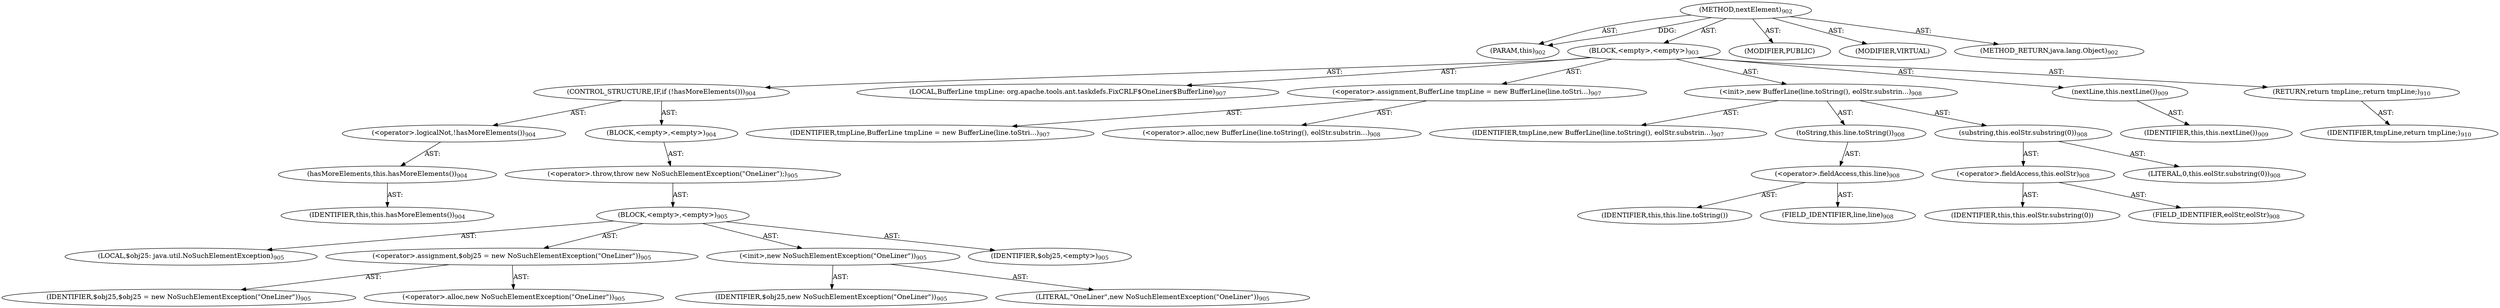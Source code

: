 digraph "nextElement" {  
"111669149718" [label = <(METHOD,nextElement)<SUB>902</SUB>> ]
"115964117002" [label = <(PARAM,this)<SUB>902</SUB>> ]
"25769803946" [label = <(BLOCK,&lt;empty&gt;,&lt;empty&gt;)<SUB>903</SUB>> ]
"47244640377" [label = <(CONTROL_STRUCTURE,IF,if (!hasMoreElements()))<SUB>904</SUB>> ]
"30064771832" [label = <(&lt;operator&gt;.logicalNot,!hasMoreElements())<SUB>904</SUB>> ]
"30064771833" [label = <(hasMoreElements,this.hasMoreElements())<SUB>904</SUB>> ]
"68719476758" [label = <(IDENTIFIER,this,this.hasMoreElements())<SUB>904</SUB>> ]
"25769803947" [label = <(BLOCK,&lt;empty&gt;,&lt;empty&gt;)<SUB>904</SUB>> ]
"30064771834" [label = <(&lt;operator&gt;.throw,throw new NoSuchElementException(&quot;OneLiner&quot;);)<SUB>905</SUB>> ]
"25769803948" [label = <(BLOCK,&lt;empty&gt;,&lt;empty&gt;)<SUB>905</SUB>> ]
"94489280579" [label = <(LOCAL,$obj25: java.util.NoSuchElementException)<SUB>905</SUB>> ]
"30064771835" [label = <(&lt;operator&gt;.assignment,$obj25 = new NoSuchElementException(&quot;OneLiner&quot;))<SUB>905</SUB>> ]
"68719477316" [label = <(IDENTIFIER,$obj25,$obj25 = new NoSuchElementException(&quot;OneLiner&quot;))<SUB>905</SUB>> ]
"30064771836" [label = <(&lt;operator&gt;.alloc,new NoSuchElementException(&quot;OneLiner&quot;))<SUB>905</SUB>> ]
"30064771837" [label = <(&lt;init&gt;,new NoSuchElementException(&quot;OneLiner&quot;))<SUB>905</SUB>> ]
"68719477317" [label = <(IDENTIFIER,$obj25,new NoSuchElementException(&quot;OneLiner&quot;))<SUB>905</SUB>> ]
"90194313355" [label = <(LITERAL,&quot;OneLiner&quot;,new NoSuchElementException(&quot;OneLiner&quot;))<SUB>905</SUB>> ]
"68719477318" [label = <(IDENTIFIER,$obj25,&lt;empty&gt;)<SUB>905</SUB>> ]
"94489280580" [label = <(LOCAL,BufferLine tmpLine: org.apache.tools.ant.taskdefs.FixCRLF$OneLiner$BufferLine)<SUB>907</SUB>> ]
"30064771838" [label = <(&lt;operator&gt;.assignment,BufferLine tmpLine = new BufferLine(line.toStri...)<SUB>907</SUB>> ]
"68719477319" [label = <(IDENTIFIER,tmpLine,BufferLine tmpLine = new BufferLine(line.toStri...)<SUB>907</SUB>> ]
"30064771839" [label = <(&lt;operator&gt;.alloc,new BufferLine(line.toString(), eolStr.substrin...)<SUB>908</SUB>> ]
"30064771840" [label = <(&lt;init&gt;,new BufferLine(line.toString(), eolStr.substrin...)<SUB>908</SUB>> ]
"68719477320" [label = <(IDENTIFIER,tmpLine,new BufferLine(line.toString(), eolStr.substrin...)<SUB>907</SUB>> ]
"30064771841" [label = <(toString,this.line.toString())<SUB>908</SUB>> ]
"30064771842" [label = <(&lt;operator&gt;.fieldAccess,this.line)<SUB>908</SUB>> ]
"68719477321" [label = <(IDENTIFIER,this,this.line.toString())> ]
"55834575051" [label = <(FIELD_IDENTIFIER,line,line)<SUB>908</SUB>> ]
"30064771843" [label = <(substring,this.eolStr.substring(0))<SUB>908</SUB>> ]
"30064771844" [label = <(&lt;operator&gt;.fieldAccess,this.eolStr)<SUB>908</SUB>> ]
"68719477322" [label = <(IDENTIFIER,this,this.eolStr.substring(0))> ]
"55834575052" [label = <(FIELD_IDENTIFIER,eolStr,eolStr)<SUB>908</SUB>> ]
"90194313356" [label = <(LITERAL,0,this.eolStr.substring(0))<SUB>908</SUB>> ]
"30064771845" [label = <(nextLine,this.nextLine())<SUB>909</SUB>> ]
"68719476759" [label = <(IDENTIFIER,this,this.nextLine())<SUB>909</SUB>> ]
"146028888074" [label = <(RETURN,return tmpLine;,return tmpLine;)<SUB>910</SUB>> ]
"68719477323" [label = <(IDENTIFIER,tmpLine,return tmpLine;)<SUB>910</SUB>> ]
"133143986276" [label = <(MODIFIER,PUBLIC)> ]
"133143986277" [label = <(MODIFIER,VIRTUAL)> ]
"128849018902" [label = <(METHOD_RETURN,java.lang.Object)<SUB>902</SUB>> ]
  "111669149718" -> "115964117002"  [ label = "AST: "] 
  "111669149718" -> "25769803946"  [ label = "AST: "] 
  "111669149718" -> "133143986276"  [ label = "AST: "] 
  "111669149718" -> "133143986277"  [ label = "AST: "] 
  "111669149718" -> "128849018902"  [ label = "AST: "] 
  "25769803946" -> "47244640377"  [ label = "AST: "] 
  "25769803946" -> "94489280580"  [ label = "AST: "] 
  "25769803946" -> "30064771838"  [ label = "AST: "] 
  "25769803946" -> "30064771840"  [ label = "AST: "] 
  "25769803946" -> "30064771845"  [ label = "AST: "] 
  "25769803946" -> "146028888074"  [ label = "AST: "] 
  "47244640377" -> "30064771832"  [ label = "AST: "] 
  "47244640377" -> "25769803947"  [ label = "AST: "] 
  "30064771832" -> "30064771833"  [ label = "AST: "] 
  "30064771833" -> "68719476758"  [ label = "AST: "] 
  "25769803947" -> "30064771834"  [ label = "AST: "] 
  "30064771834" -> "25769803948"  [ label = "AST: "] 
  "25769803948" -> "94489280579"  [ label = "AST: "] 
  "25769803948" -> "30064771835"  [ label = "AST: "] 
  "25769803948" -> "30064771837"  [ label = "AST: "] 
  "25769803948" -> "68719477318"  [ label = "AST: "] 
  "30064771835" -> "68719477316"  [ label = "AST: "] 
  "30064771835" -> "30064771836"  [ label = "AST: "] 
  "30064771837" -> "68719477317"  [ label = "AST: "] 
  "30064771837" -> "90194313355"  [ label = "AST: "] 
  "30064771838" -> "68719477319"  [ label = "AST: "] 
  "30064771838" -> "30064771839"  [ label = "AST: "] 
  "30064771840" -> "68719477320"  [ label = "AST: "] 
  "30064771840" -> "30064771841"  [ label = "AST: "] 
  "30064771840" -> "30064771843"  [ label = "AST: "] 
  "30064771841" -> "30064771842"  [ label = "AST: "] 
  "30064771842" -> "68719477321"  [ label = "AST: "] 
  "30064771842" -> "55834575051"  [ label = "AST: "] 
  "30064771843" -> "30064771844"  [ label = "AST: "] 
  "30064771843" -> "90194313356"  [ label = "AST: "] 
  "30064771844" -> "68719477322"  [ label = "AST: "] 
  "30064771844" -> "55834575052"  [ label = "AST: "] 
  "30064771845" -> "68719476759"  [ label = "AST: "] 
  "146028888074" -> "68719477323"  [ label = "AST: "] 
  "111669149718" -> "115964117002"  [ label = "DDG: "] 
}
